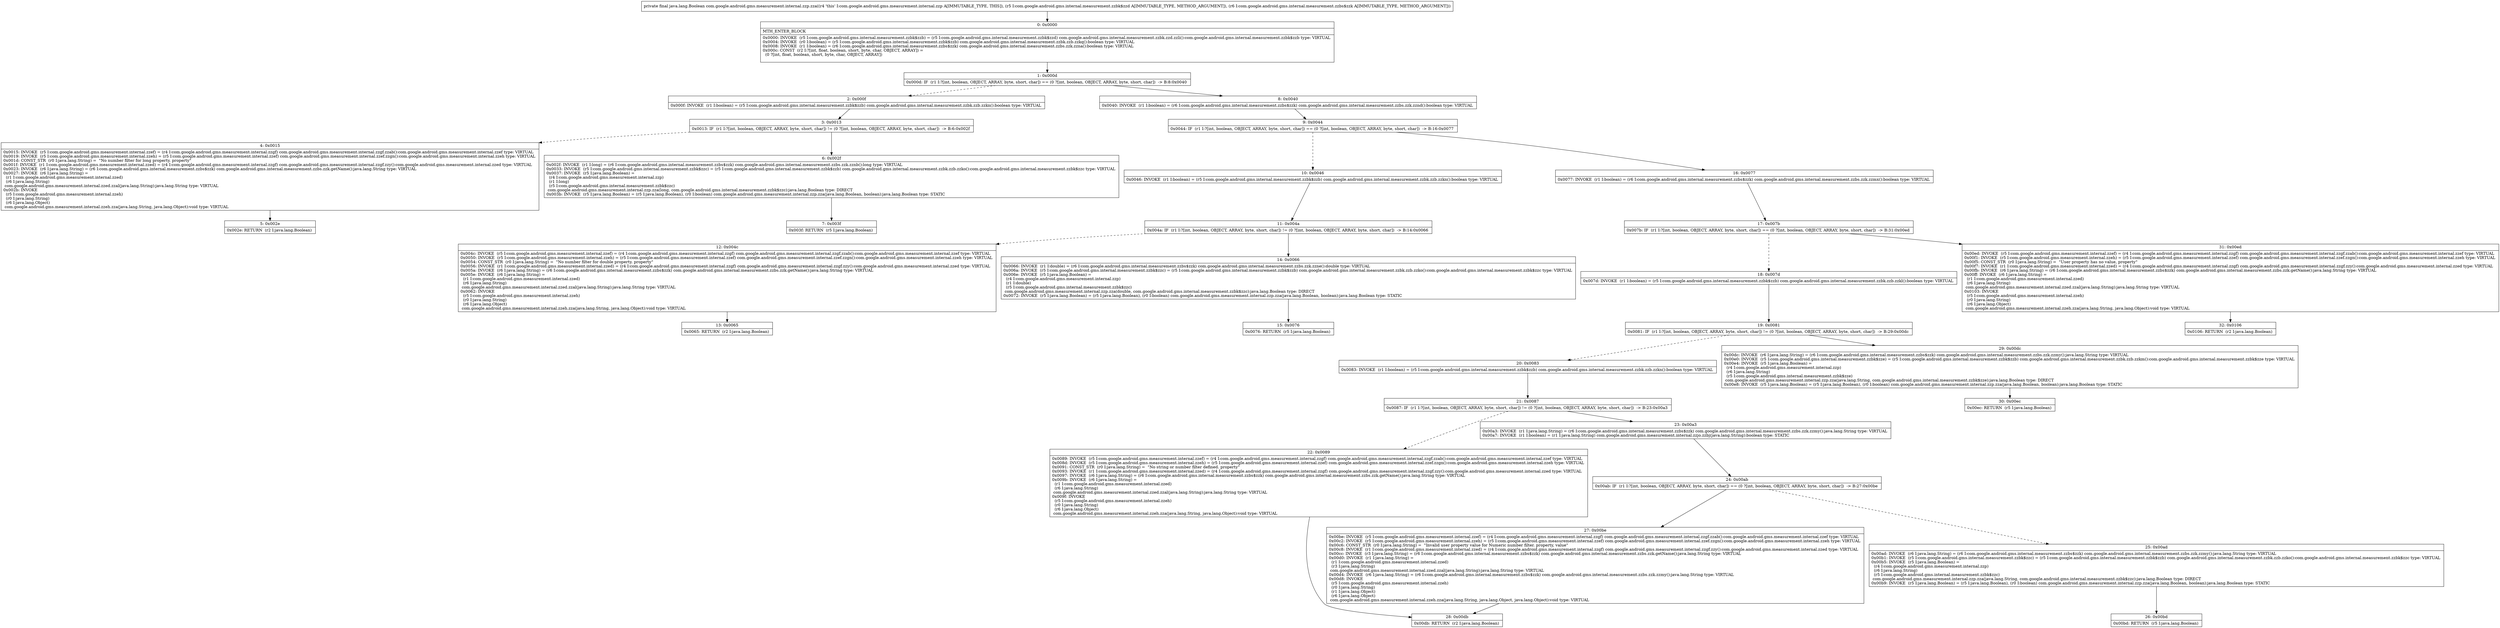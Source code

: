 digraph "CFG forcom.google.android.gms.measurement.internal.zzp.zza(Lcom\/google\/android\/gms\/internal\/measurement\/zzbk$zzd;Lcom\/google\/android\/gms\/internal\/measurement\/zzbs$zzk;)Ljava\/lang\/Boolean;" {
Node_0 [shape=record,label="{0\:\ 0x0000|MTH_ENTER_BLOCK\l|0x0000: INVOKE  (r5 I:com.google.android.gms.internal.measurement.zzbk$zzb) = (r5 I:com.google.android.gms.internal.measurement.zzbk$zzd) com.google.android.gms.internal.measurement.zzbk.zzd.zzli():com.google.android.gms.internal.measurement.zzbk$zzb type: VIRTUAL \l0x0004: INVOKE  (r0 I:boolean) = (r5 I:com.google.android.gms.internal.measurement.zzbk$zzb) com.google.android.gms.internal.measurement.zzbk.zzb.zzkq():boolean type: VIRTUAL \l0x0008: INVOKE  (r1 I:boolean) = (r6 I:com.google.android.gms.internal.measurement.zzbs$zzk) com.google.android.gms.internal.measurement.zzbs.zzk.zzna():boolean type: VIRTUAL \l0x000c: CONST  (r2 I:?[int, float, boolean, short, byte, char, OBJECT, ARRAY]) = \l  (0 ?[int, float, boolean, short, byte, char, OBJECT, ARRAY])\l \l}"];
Node_1 [shape=record,label="{1\:\ 0x000d|0x000d: IF  (r1 I:?[int, boolean, OBJECT, ARRAY, byte, short, char]) == (0 ?[int, boolean, OBJECT, ARRAY, byte, short, char])  \-\> B:8:0x0040 \l}"];
Node_2 [shape=record,label="{2\:\ 0x000f|0x000f: INVOKE  (r1 I:boolean) = (r5 I:com.google.android.gms.internal.measurement.zzbk$zzb) com.google.android.gms.internal.measurement.zzbk.zzb.zzkn():boolean type: VIRTUAL \l}"];
Node_3 [shape=record,label="{3\:\ 0x0013|0x0013: IF  (r1 I:?[int, boolean, OBJECT, ARRAY, byte, short, char]) != (0 ?[int, boolean, OBJECT, ARRAY, byte, short, char])  \-\> B:6:0x002f \l}"];
Node_4 [shape=record,label="{4\:\ 0x0015|0x0015: INVOKE  (r5 I:com.google.android.gms.measurement.internal.zzef) = (r4 I:com.google.android.gms.measurement.internal.zzgf) com.google.android.gms.measurement.internal.zzgf.zzab():com.google.android.gms.measurement.internal.zzef type: VIRTUAL \l0x0019: INVOKE  (r5 I:com.google.android.gms.measurement.internal.zzeh) = (r5 I:com.google.android.gms.measurement.internal.zzef) com.google.android.gms.measurement.internal.zzef.zzgn():com.google.android.gms.measurement.internal.zzeh type: VIRTUAL \l0x001d: CONST_STR  (r0 I:java.lang.String) =  \"No number filter for long property. property\" \l0x001f: INVOKE  (r1 I:com.google.android.gms.measurement.internal.zzed) = (r4 I:com.google.android.gms.measurement.internal.zzgf) com.google.android.gms.measurement.internal.zzgf.zzy():com.google.android.gms.measurement.internal.zzed type: VIRTUAL \l0x0023: INVOKE  (r6 I:java.lang.String) = (r6 I:com.google.android.gms.internal.measurement.zzbs$zzk) com.google.android.gms.internal.measurement.zzbs.zzk.getName():java.lang.String type: VIRTUAL \l0x0027: INVOKE  (r6 I:java.lang.String) = \l  (r1 I:com.google.android.gms.measurement.internal.zzed)\l  (r6 I:java.lang.String)\l com.google.android.gms.measurement.internal.zzed.zzal(java.lang.String):java.lang.String type: VIRTUAL \l0x002b: INVOKE  \l  (r5 I:com.google.android.gms.measurement.internal.zzeh)\l  (r0 I:java.lang.String)\l  (r6 I:java.lang.Object)\l com.google.android.gms.measurement.internal.zzeh.zza(java.lang.String, java.lang.Object):void type: VIRTUAL \l}"];
Node_5 [shape=record,label="{5\:\ 0x002e|0x002e: RETURN  (r2 I:java.lang.Boolean) \l}"];
Node_6 [shape=record,label="{6\:\ 0x002f|0x002f: INVOKE  (r1 I:long) = (r6 I:com.google.android.gms.internal.measurement.zzbs$zzk) com.google.android.gms.internal.measurement.zzbs.zzk.zznb():long type: VIRTUAL \l0x0033: INVOKE  (r5 I:com.google.android.gms.internal.measurement.zzbk$zzc) = (r5 I:com.google.android.gms.internal.measurement.zzbk$zzb) com.google.android.gms.internal.measurement.zzbk.zzb.zzko():com.google.android.gms.internal.measurement.zzbk$zzc type: VIRTUAL \l0x0037: INVOKE  (r5 I:java.lang.Boolean) = \l  (r4 I:com.google.android.gms.measurement.internal.zzp)\l  (r1 I:long)\l  (r5 I:com.google.android.gms.internal.measurement.zzbk$zzc)\l com.google.android.gms.measurement.internal.zzp.zza(long, com.google.android.gms.internal.measurement.zzbk$zzc):java.lang.Boolean type: DIRECT \l0x003b: INVOKE  (r5 I:java.lang.Boolean) = (r5 I:java.lang.Boolean), (r0 I:boolean) com.google.android.gms.measurement.internal.zzp.zza(java.lang.Boolean, boolean):java.lang.Boolean type: STATIC \l}"];
Node_7 [shape=record,label="{7\:\ 0x003f|0x003f: RETURN  (r5 I:java.lang.Boolean) \l}"];
Node_8 [shape=record,label="{8\:\ 0x0040|0x0040: INVOKE  (r1 I:boolean) = (r6 I:com.google.android.gms.internal.measurement.zzbs$zzk) com.google.android.gms.internal.measurement.zzbs.zzk.zznd():boolean type: VIRTUAL \l}"];
Node_9 [shape=record,label="{9\:\ 0x0044|0x0044: IF  (r1 I:?[int, boolean, OBJECT, ARRAY, byte, short, char]) == (0 ?[int, boolean, OBJECT, ARRAY, byte, short, char])  \-\> B:16:0x0077 \l}"];
Node_10 [shape=record,label="{10\:\ 0x0046|0x0046: INVOKE  (r1 I:boolean) = (r5 I:com.google.android.gms.internal.measurement.zzbk$zzb) com.google.android.gms.internal.measurement.zzbk.zzb.zzkn():boolean type: VIRTUAL \l}"];
Node_11 [shape=record,label="{11\:\ 0x004a|0x004a: IF  (r1 I:?[int, boolean, OBJECT, ARRAY, byte, short, char]) != (0 ?[int, boolean, OBJECT, ARRAY, byte, short, char])  \-\> B:14:0x0066 \l}"];
Node_12 [shape=record,label="{12\:\ 0x004c|0x004c: INVOKE  (r5 I:com.google.android.gms.measurement.internal.zzef) = (r4 I:com.google.android.gms.measurement.internal.zzgf) com.google.android.gms.measurement.internal.zzgf.zzab():com.google.android.gms.measurement.internal.zzef type: VIRTUAL \l0x0050: INVOKE  (r5 I:com.google.android.gms.measurement.internal.zzeh) = (r5 I:com.google.android.gms.measurement.internal.zzef) com.google.android.gms.measurement.internal.zzef.zzgn():com.google.android.gms.measurement.internal.zzeh type: VIRTUAL \l0x0054: CONST_STR  (r0 I:java.lang.String) =  \"No number filter for double property. property\" \l0x0056: INVOKE  (r1 I:com.google.android.gms.measurement.internal.zzed) = (r4 I:com.google.android.gms.measurement.internal.zzgf) com.google.android.gms.measurement.internal.zzgf.zzy():com.google.android.gms.measurement.internal.zzed type: VIRTUAL \l0x005a: INVOKE  (r6 I:java.lang.String) = (r6 I:com.google.android.gms.internal.measurement.zzbs$zzk) com.google.android.gms.internal.measurement.zzbs.zzk.getName():java.lang.String type: VIRTUAL \l0x005e: INVOKE  (r6 I:java.lang.String) = \l  (r1 I:com.google.android.gms.measurement.internal.zzed)\l  (r6 I:java.lang.String)\l com.google.android.gms.measurement.internal.zzed.zzal(java.lang.String):java.lang.String type: VIRTUAL \l0x0062: INVOKE  \l  (r5 I:com.google.android.gms.measurement.internal.zzeh)\l  (r0 I:java.lang.String)\l  (r6 I:java.lang.Object)\l com.google.android.gms.measurement.internal.zzeh.zza(java.lang.String, java.lang.Object):void type: VIRTUAL \l}"];
Node_13 [shape=record,label="{13\:\ 0x0065|0x0065: RETURN  (r2 I:java.lang.Boolean) \l}"];
Node_14 [shape=record,label="{14\:\ 0x0066|0x0066: INVOKE  (r1 I:double) = (r6 I:com.google.android.gms.internal.measurement.zzbs$zzk) com.google.android.gms.internal.measurement.zzbs.zzk.zzne():double type: VIRTUAL \l0x006a: INVOKE  (r5 I:com.google.android.gms.internal.measurement.zzbk$zzc) = (r5 I:com.google.android.gms.internal.measurement.zzbk$zzb) com.google.android.gms.internal.measurement.zzbk.zzb.zzko():com.google.android.gms.internal.measurement.zzbk$zzc type: VIRTUAL \l0x006e: INVOKE  (r5 I:java.lang.Boolean) = \l  (r4 I:com.google.android.gms.measurement.internal.zzp)\l  (r1 I:double)\l  (r5 I:com.google.android.gms.internal.measurement.zzbk$zzc)\l com.google.android.gms.measurement.internal.zzp.zza(double, com.google.android.gms.internal.measurement.zzbk$zzc):java.lang.Boolean type: DIRECT \l0x0072: INVOKE  (r5 I:java.lang.Boolean) = (r5 I:java.lang.Boolean), (r0 I:boolean) com.google.android.gms.measurement.internal.zzp.zza(java.lang.Boolean, boolean):java.lang.Boolean type: STATIC \l}"];
Node_15 [shape=record,label="{15\:\ 0x0076|0x0076: RETURN  (r5 I:java.lang.Boolean) \l}"];
Node_16 [shape=record,label="{16\:\ 0x0077|0x0077: INVOKE  (r1 I:boolean) = (r6 I:com.google.android.gms.internal.measurement.zzbs$zzk) com.google.android.gms.internal.measurement.zzbs.zzk.zzmx():boolean type: VIRTUAL \l}"];
Node_17 [shape=record,label="{17\:\ 0x007b|0x007b: IF  (r1 I:?[int, boolean, OBJECT, ARRAY, byte, short, char]) == (0 ?[int, boolean, OBJECT, ARRAY, byte, short, char])  \-\> B:31:0x00ed \l}"];
Node_18 [shape=record,label="{18\:\ 0x007d|0x007d: INVOKE  (r1 I:boolean) = (r5 I:com.google.android.gms.internal.measurement.zzbk$zzb) com.google.android.gms.internal.measurement.zzbk.zzb.zzkl():boolean type: VIRTUAL \l}"];
Node_19 [shape=record,label="{19\:\ 0x0081|0x0081: IF  (r1 I:?[int, boolean, OBJECT, ARRAY, byte, short, char]) != (0 ?[int, boolean, OBJECT, ARRAY, byte, short, char])  \-\> B:29:0x00dc \l}"];
Node_20 [shape=record,label="{20\:\ 0x0083|0x0083: INVOKE  (r1 I:boolean) = (r5 I:com.google.android.gms.internal.measurement.zzbk$zzb) com.google.android.gms.internal.measurement.zzbk.zzb.zzkn():boolean type: VIRTUAL \l}"];
Node_21 [shape=record,label="{21\:\ 0x0087|0x0087: IF  (r1 I:?[int, boolean, OBJECT, ARRAY, byte, short, char]) != (0 ?[int, boolean, OBJECT, ARRAY, byte, short, char])  \-\> B:23:0x00a3 \l}"];
Node_22 [shape=record,label="{22\:\ 0x0089|0x0089: INVOKE  (r5 I:com.google.android.gms.measurement.internal.zzef) = (r4 I:com.google.android.gms.measurement.internal.zzgf) com.google.android.gms.measurement.internal.zzgf.zzab():com.google.android.gms.measurement.internal.zzef type: VIRTUAL \l0x008d: INVOKE  (r5 I:com.google.android.gms.measurement.internal.zzeh) = (r5 I:com.google.android.gms.measurement.internal.zzef) com.google.android.gms.measurement.internal.zzef.zzgn():com.google.android.gms.measurement.internal.zzeh type: VIRTUAL \l0x0091: CONST_STR  (r0 I:java.lang.String) =  \"No string or number filter defined. property\" \l0x0093: INVOKE  (r1 I:com.google.android.gms.measurement.internal.zzed) = (r4 I:com.google.android.gms.measurement.internal.zzgf) com.google.android.gms.measurement.internal.zzgf.zzy():com.google.android.gms.measurement.internal.zzed type: VIRTUAL \l0x0097: INVOKE  (r6 I:java.lang.String) = (r6 I:com.google.android.gms.internal.measurement.zzbs$zzk) com.google.android.gms.internal.measurement.zzbs.zzk.getName():java.lang.String type: VIRTUAL \l0x009b: INVOKE  (r6 I:java.lang.String) = \l  (r1 I:com.google.android.gms.measurement.internal.zzed)\l  (r6 I:java.lang.String)\l com.google.android.gms.measurement.internal.zzed.zzal(java.lang.String):java.lang.String type: VIRTUAL \l0x009f: INVOKE  \l  (r5 I:com.google.android.gms.measurement.internal.zzeh)\l  (r0 I:java.lang.String)\l  (r6 I:java.lang.Object)\l com.google.android.gms.measurement.internal.zzeh.zza(java.lang.String, java.lang.Object):void type: VIRTUAL \l}"];
Node_23 [shape=record,label="{23\:\ 0x00a3|0x00a3: INVOKE  (r1 I:java.lang.String) = (r6 I:com.google.android.gms.internal.measurement.zzbs$zzk) com.google.android.gms.internal.measurement.zzbs.zzk.zzmy():java.lang.String type: VIRTUAL \l0x00a7: INVOKE  (r1 I:boolean) = (r1 I:java.lang.String) com.google.android.gms.measurement.internal.zzjo.zzbj(java.lang.String):boolean type: STATIC \l}"];
Node_24 [shape=record,label="{24\:\ 0x00ab|0x00ab: IF  (r1 I:?[int, boolean, OBJECT, ARRAY, byte, short, char]) == (0 ?[int, boolean, OBJECT, ARRAY, byte, short, char])  \-\> B:27:0x00be \l}"];
Node_25 [shape=record,label="{25\:\ 0x00ad|0x00ad: INVOKE  (r6 I:java.lang.String) = (r6 I:com.google.android.gms.internal.measurement.zzbs$zzk) com.google.android.gms.internal.measurement.zzbs.zzk.zzmy():java.lang.String type: VIRTUAL \l0x00b1: INVOKE  (r5 I:com.google.android.gms.internal.measurement.zzbk$zzc) = (r5 I:com.google.android.gms.internal.measurement.zzbk$zzb) com.google.android.gms.internal.measurement.zzbk.zzb.zzko():com.google.android.gms.internal.measurement.zzbk$zzc type: VIRTUAL \l0x00b5: INVOKE  (r5 I:java.lang.Boolean) = \l  (r4 I:com.google.android.gms.measurement.internal.zzp)\l  (r6 I:java.lang.String)\l  (r5 I:com.google.android.gms.internal.measurement.zzbk$zzc)\l com.google.android.gms.measurement.internal.zzp.zza(java.lang.String, com.google.android.gms.internal.measurement.zzbk$zzc):java.lang.Boolean type: DIRECT \l0x00b9: INVOKE  (r5 I:java.lang.Boolean) = (r5 I:java.lang.Boolean), (r0 I:boolean) com.google.android.gms.measurement.internal.zzp.zza(java.lang.Boolean, boolean):java.lang.Boolean type: STATIC \l}"];
Node_26 [shape=record,label="{26\:\ 0x00bd|0x00bd: RETURN  (r5 I:java.lang.Boolean) \l}"];
Node_27 [shape=record,label="{27\:\ 0x00be|0x00be: INVOKE  (r5 I:com.google.android.gms.measurement.internal.zzef) = (r4 I:com.google.android.gms.measurement.internal.zzgf) com.google.android.gms.measurement.internal.zzgf.zzab():com.google.android.gms.measurement.internal.zzef type: VIRTUAL \l0x00c2: INVOKE  (r5 I:com.google.android.gms.measurement.internal.zzeh) = (r5 I:com.google.android.gms.measurement.internal.zzef) com.google.android.gms.measurement.internal.zzef.zzgn():com.google.android.gms.measurement.internal.zzeh type: VIRTUAL \l0x00c6: CONST_STR  (r0 I:java.lang.String) =  \"Invalid user property value for Numeric number filter. property, value\" \l0x00c8: INVOKE  (r1 I:com.google.android.gms.measurement.internal.zzed) = (r4 I:com.google.android.gms.measurement.internal.zzgf) com.google.android.gms.measurement.internal.zzgf.zzy():com.google.android.gms.measurement.internal.zzed type: VIRTUAL \l0x00cc: INVOKE  (r3 I:java.lang.String) = (r6 I:com.google.android.gms.internal.measurement.zzbs$zzk) com.google.android.gms.internal.measurement.zzbs.zzk.getName():java.lang.String type: VIRTUAL \l0x00d0: INVOKE  (r1 I:java.lang.String) = \l  (r1 I:com.google.android.gms.measurement.internal.zzed)\l  (r3 I:java.lang.String)\l com.google.android.gms.measurement.internal.zzed.zzal(java.lang.String):java.lang.String type: VIRTUAL \l0x00d4: INVOKE  (r6 I:java.lang.String) = (r6 I:com.google.android.gms.internal.measurement.zzbs$zzk) com.google.android.gms.internal.measurement.zzbs.zzk.zzmy():java.lang.String type: VIRTUAL \l0x00d8: INVOKE  \l  (r5 I:com.google.android.gms.measurement.internal.zzeh)\l  (r0 I:java.lang.String)\l  (r1 I:java.lang.Object)\l  (r6 I:java.lang.Object)\l com.google.android.gms.measurement.internal.zzeh.zza(java.lang.String, java.lang.Object, java.lang.Object):void type: VIRTUAL \l}"];
Node_28 [shape=record,label="{28\:\ 0x00db|0x00db: RETURN  (r2 I:java.lang.Boolean) \l}"];
Node_29 [shape=record,label="{29\:\ 0x00dc|0x00dc: INVOKE  (r6 I:java.lang.String) = (r6 I:com.google.android.gms.internal.measurement.zzbs$zzk) com.google.android.gms.internal.measurement.zzbs.zzk.zzmy():java.lang.String type: VIRTUAL \l0x00e0: INVOKE  (r5 I:com.google.android.gms.internal.measurement.zzbk$zze) = (r5 I:com.google.android.gms.internal.measurement.zzbk$zzb) com.google.android.gms.internal.measurement.zzbk.zzb.zzkm():com.google.android.gms.internal.measurement.zzbk$zze type: VIRTUAL \l0x00e4: INVOKE  (r5 I:java.lang.Boolean) = \l  (r4 I:com.google.android.gms.measurement.internal.zzp)\l  (r6 I:java.lang.String)\l  (r5 I:com.google.android.gms.internal.measurement.zzbk$zze)\l com.google.android.gms.measurement.internal.zzp.zza(java.lang.String, com.google.android.gms.internal.measurement.zzbk$zze):java.lang.Boolean type: DIRECT \l0x00e8: INVOKE  (r5 I:java.lang.Boolean) = (r5 I:java.lang.Boolean), (r0 I:boolean) com.google.android.gms.measurement.internal.zzp.zza(java.lang.Boolean, boolean):java.lang.Boolean type: STATIC \l}"];
Node_30 [shape=record,label="{30\:\ 0x00ec|0x00ec: RETURN  (r5 I:java.lang.Boolean) \l}"];
Node_31 [shape=record,label="{31\:\ 0x00ed|0x00ed: INVOKE  (r5 I:com.google.android.gms.measurement.internal.zzef) = (r4 I:com.google.android.gms.measurement.internal.zzgf) com.google.android.gms.measurement.internal.zzgf.zzab():com.google.android.gms.measurement.internal.zzef type: VIRTUAL \l0x00f1: INVOKE  (r5 I:com.google.android.gms.measurement.internal.zzeh) = (r5 I:com.google.android.gms.measurement.internal.zzef) com.google.android.gms.measurement.internal.zzef.zzgn():com.google.android.gms.measurement.internal.zzeh type: VIRTUAL \l0x00f5: CONST_STR  (r0 I:java.lang.String) =  \"User property has no value, property\" \l0x00f7: INVOKE  (r1 I:com.google.android.gms.measurement.internal.zzed) = (r4 I:com.google.android.gms.measurement.internal.zzgf) com.google.android.gms.measurement.internal.zzgf.zzy():com.google.android.gms.measurement.internal.zzed type: VIRTUAL \l0x00fb: INVOKE  (r6 I:java.lang.String) = (r6 I:com.google.android.gms.internal.measurement.zzbs$zzk) com.google.android.gms.internal.measurement.zzbs.zzk.getName():java.lang.String type: VIRTUAL \l0x00ff: INVOKE  (r6 I:java.lang.String) = \l  (r1 I:com.google.android.gms.measurement.internal.zzed)\l  (r6 I:java.lang.String)\l com.google.android.gms.measurement.internal.zzed.zzal(java.lang.String):java.lang.String type: VIRTUAL \l0x0103: INVOKE  \l  (r5 I:com.google.android.gms.measurement.internal.zzeh)\l  (r0 I:java.lang.String)\l  (r6 I:java.lang.Object)\l com.google.android.gms.measurement.internal.zzeh.zza(java.lang.String, java.lang.Object):void type: VIRTUAL \l}"];
Node_32 [shape=record,label="{32\:\ 0x0106|0x0106: RETURN  (r2 I:java.lang.Boolean) \l}"];
MethodNode[shape=record,label="{private final java.lang.Boolean com.google.android.gms.measurement.internal.zzp.zza((r4 'this' I:com.google.android.gms.measurement.internal.zzp A[IMMUTABLE_TYPE, THIS]), (r5 I:com.google.android.gms.internal.measurement.zzbk$zzd A[IMMUTABLE_TYPE, METHOD_ARGUMENT]), (r6 I:com.google.android.gms.internal.measurement.zzbs$zzk A[IMMUTABLE_TYPE, METHOD_ARGUMENT])) }"];
MethodNode -> Node_0;
Node_0 -> Node_1;
Node_1 -> Node_2[style=dashed];
Node_1 -> Node_8;
Node_2 -> Node_3;
Node_3 -> Node_4[style=dashed];
Node_3 -> Node_6;
Node_4 -> Node_5;
Node_6 -> Node_7;
Node_8 -> Node_9;
Node_9 -> Node_10[style=dashed];
Node_9 -> Node_16;
Node_10 -> Node_11;
Node_11 -> Node_12[style=dashed];
Node_11 -> Node_14;
Node_12 -> Node_13;
Node_14 -> Node_15;
Node_16 -> Node_17;
Node_17 -> Node_18[style=dashed];
Node_17 -> Node_31;
Node_18 -> Node_19;
Node_19 -> Node_20[style=dashed];
Node_19 -> Node_29;
Node_20 -> Node_21;
Node_21 -> Node_22[style=dashed];
Node_21 -> Node_23;
Node_22 -> Node_28;
Node_23 -> Node_24;
Node_24 -> Node_25[style=dashed];
Node_24 -> Node_27;
Node_25 -> Node_26;
Node_27 -> Node_28;
Node_29 -> Node_30;
Node_31 -> Node_32;
}

